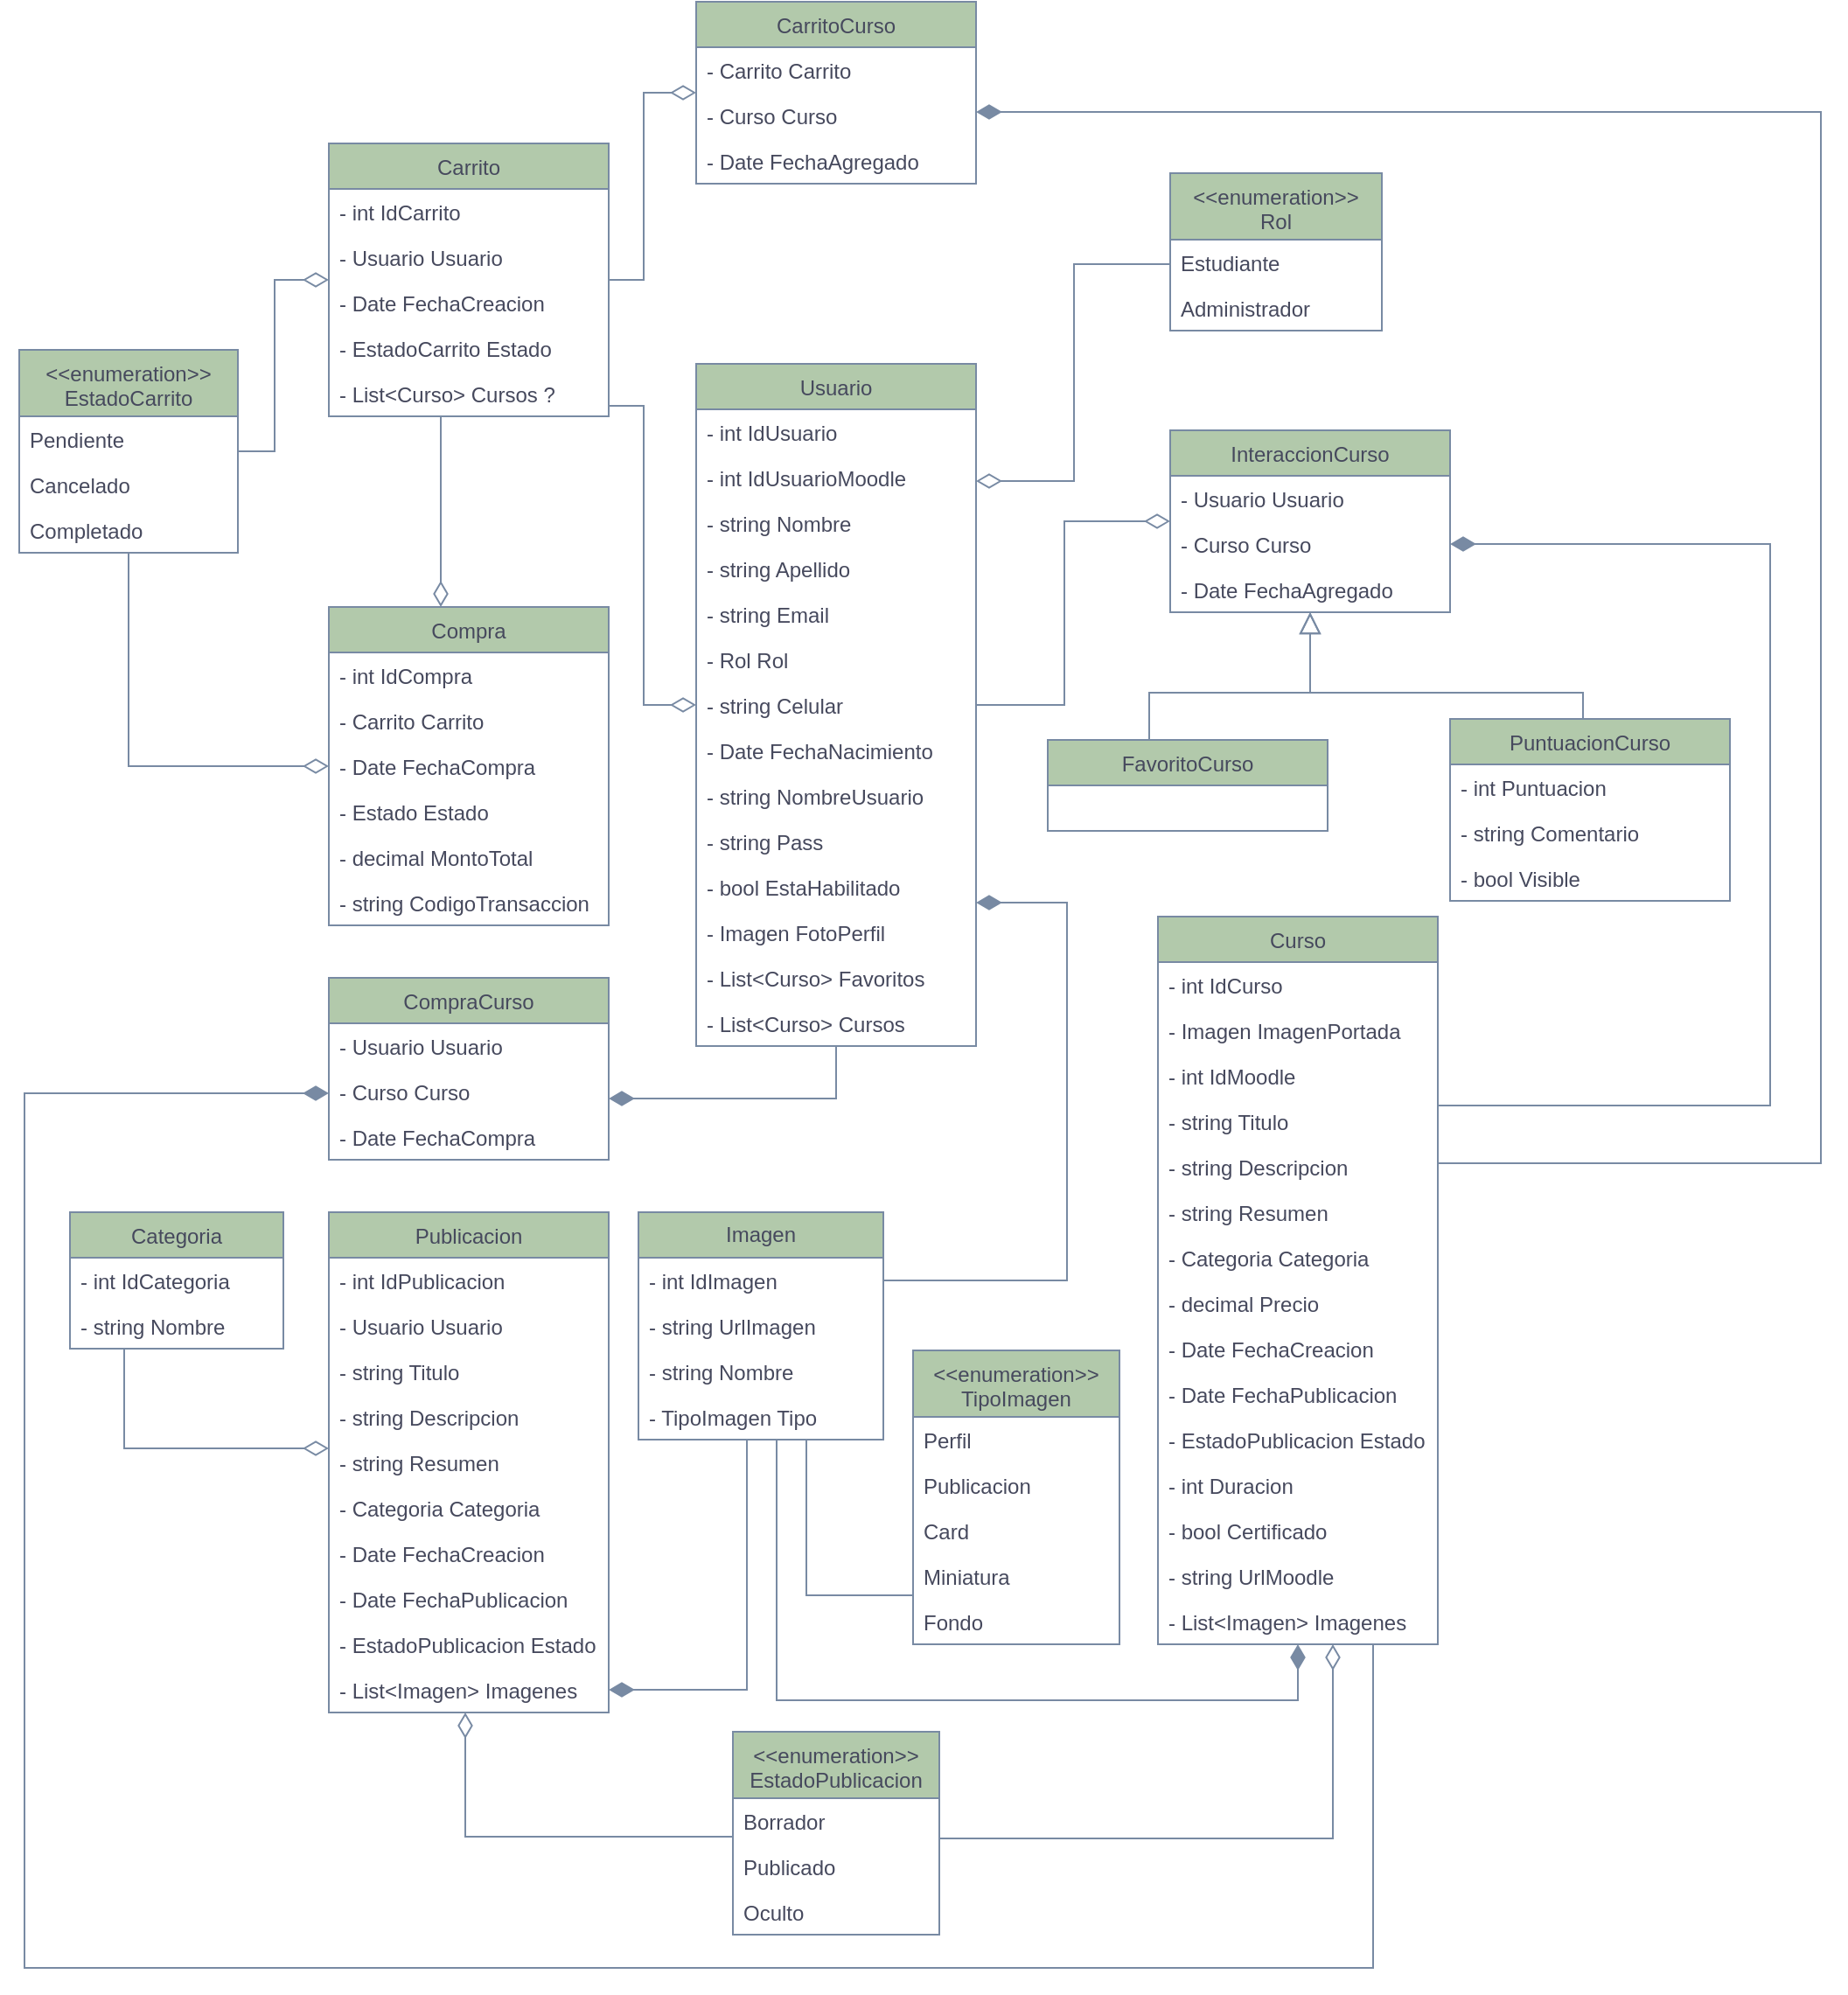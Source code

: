 <mxfile version="27.1.4">
  <diagram id="C5RBs43oDa-KdzZeNtuy" name="Page-1">
    <mxGraphModel dx="1906" dy="1431" grid="0" gridSize="10" guides="1" tooltips="1" connect="1" arrows="1" fold="1" page="0" pageScale="1" pageWidth="827" pageHeight="1169" math="0" shadow="0">
      <root>
        <mxCell id="WIyWlLk6GJQsqaUBKTNV-0" />
        <mxCell id="WIyWlLk6GJQsqaUBKTNV-1" parent="WIyWlLk6GJQsqaUBKTNV-0" />
        <mxCell id="zkfFHV4jXpPFQw0GAbJ--6" value="Usuario" style="swimlane;fontStyle=0;align=center;verticalAlign=top;childLayout=stackLayout;horizontal=1;startSize=26;horizontalStack=0;resizeParent=1;resizeLast=0;collapsible=1;marginBottom=0;rounded=0;shadow=0;strokeWidth=1;labelBackgroundColor=none;fillColor=#B2C9AB;strokeColor=#788AA3;fontColor=#46495D;" parent="WIyWlLk6GJQsqaUBKTNV-1" vertex="1">
          <mxGeometry x="-88" y="-234" width="160" height="390" as="geometry">
            <mxRectangle x="130" y="380" width="160" height="26" as="alternateBounds" />
          </mxGeometry>
        </mxCell>
        <mxCell id="zkfFHV4jXpPFQw0GAbJ--7" value="- int IdUsuario" style="text;align=left;verticalAlign=top;spacingLeft=4;spacingRight=4;overflow=hidden;rotatable=0;points=[[0,0.5],[1,0.5]];portConstraint=eastwest;labelBackgroundColor=none;fontColor=#46495D;" parent="zkfFHV4jXpPFQw0GAbJ--6" vertex="1">
          <mxGeometry y="26" width="160" height="26" as="geometry" />
        </mxCell>
        <mxCell id="paE0hozuZLWCSqtzIDK2-61" value="- int IdUsuarioMoodle" style="text;align=left;verticalAlign=top;spacingLeft=4;spacingRight=4;overflow=hidden;rotatable=0;points=[[0,0.5],[1,0.5]];portConstraint=eastwest;labelBackgroundColor=none;fontColor=#46495D;" parent="zkfFHV4jXpPFQw0GAbJ--6" vertex="1">
          <mxGeometry y="52" width="160" height="26" as="geometry" />
        </mxCell>
        <mxCell id="zkfFHV4jXpPFQw0GAbJ--8" value="- string Nombre" style="text;align=left;verticalAlign=top;spacingLeft=4;spacingRight=4;overflow=hidden;rotatable=0;points=[[0,0.5],[1,0.5]];portConstraint=eastwest;rounded=0;shadow=0;html=0;labelBackgroundColor=none;fontColor=#46495D;" parent="zkfFHV4jXpPFQw0GAbJ--6" vertex="1">
          <mxGeometry y="78" width="160" height="26" as="geometry" />
        </mxCell>
        <mxCell id="paE0hozuZLWCSqtzIDK2-4" value="- string Apellido" style="text;align=left;verticalAlign=top;spacingLeft=4;spacingRight=4;overflow=hidden;rotatable=0;points=[[0,0.5],[1,0.5]];portConstraint=eastwest;rounded=0;shadow=0;html=0;labelBackgroundColor=none;fontColor=#46495D;" parent="zkfFHV4jXpPFQw0GAbJ--6" vertex="1">
          <mxGeometry y="104" width="160" height="26" as="geometry" />
        </mxCell>
        <mxCell id="paE0hozuZLWCSqtzIDK2-3" value="- string Email" style="text;align=left;verticalAlign=top;spacingLeft=4;spacingRight=4;overflow=hidden;rotatable=0;points=[[0,0.5],[1,0.5]];portConstraint=eastwest;rounded=0;shadow=0;html=0;labelBackgroundColor=none;fontColor=#46495D;" parent="zkfFHV4jXpPFQw0GAbJ--6" vertex="1">
          <mxGeometry y="130" width="160" height="26" as="geometry" />
        </mxCell>
        <mxCell id="paE0hozuZLWCSqtzIDK2-10" value="- Rol Rol" style="text;align=left;verticalAlign=top;spacingLeft=4;spacingRight=4;overflow=hidden;rotatable=0;points=[[0,0.5],[1,0.5]];portConstraint=eastwest;rounded=0;shadow=0;html=0;labelBackgroundColor=none;fontColor=#46495D;" parent="zkfFHV4jXpPFQw0GAbJ--6" vertex="1">
          <mxGeometry y="156" width="160" height="26" as="geometry" />
        </mxCell>
        <mxCell id="paE0hozuZLWCSqtzIDK2-2" value="- string Celular" style="text;align=left;verticalAlign=top;spacingLeft=4;spacingRight=4;overflow=hidden;rotatable=0;points=[[0,0.5],[1,0.5]];portConstraint=eastwest;rounded=0;shadow=0;html=0;labelBackgroundColor=none;fontColor=#46495D;" parent="zkfFHV4jXpPFQw0GAbJ--6" vertex="1">
          <mxGeometry y="182" width="160" height="26" as="geometry" />
        </mxCell>
        <mxCell id="paE0hozuZLWCSqtzIDK2-1" value="- Date FechaNacimiento" style="text;align=left;verticalAlign=top;spacingLeft=4;spacingRight=4;overflow=hidden;rotatable=0;points=[[0,0.5],[1,0.5]];portConstraint=eastwest;rounded=0;shadow=0;html=0;labelBackgroundColor=none;fontColor=#46495D;" parent="zkfFHV4jXpPFQw0GAbJ--6" vertex="1">
          <mxGeometry y="208" width="160" height="26" as="geometry" />
        </mxCell>
        <mxCell id="paE0hozuZLWCSqtzIDK2-0" value="- string NombreUsuario" style="text;align=left;verticalAlign=top;spacingLeft=4;spacingRight=4;overflow=hidden;rotatable=0;points=[[0,0.5],[1,0.5]];portConstraint=eastwest;rounded=0;shadow=0;html=0;labelBackgroundColor=none;fontColor=#46495D;" parent="zkfFHV4jXpPFQw0GAbJ--6" vertex="1">
          <mxGeometry y="234" width="160" height="26" as="geometry" />
        </mxCell>
        <mxCell id="paE0hozuZLWCSqtzIDK2-9" value="- string Pass" style="text;align=left;verticalAlign=top;spacingLeft=4;spacingRight=4;overflow=hidden;rotatable=0;points=[[0,0.5],[1,0.5]];portConstraint=eastwest;rounded=0;shadow=0;html=0;labelBackgroundColor=none;fontColor=#46495D;" parent="zkfFHV4jXpPFQw0GAbJ--6" vertex="1">
          <mxGeometry y="260" width="160" height="26" as="geometry" />
        </mxCell>
        <mxCell id="paE0hozuZLWCSqtzIDK2-8" value="- bool EstaHabilitado" style="text;align=left;verticalAlign=top;spacingLeft=4;spacingRight=4;overflow=hidden;rotatable=0;points=[[0,0.5],[1,0.5]];portConstraint=eastwest;rounded=0;shadow=0;html=0;labelBackgroundColor=none;fontColor=#46495D;" parent="zkfFHV4jXpPFQw0GAbJ--6" vertex="1">
          <mxGeometry y="286" width="160" height="26" as="geometry" />
        </mxCell>
        <mxCell id="paE0hozuZLWCSqtzIDK2-7" value="- Imagen FotoPerfil" style="text;align=left;verticalAlign=top;spacingLeft=4;spacingRight=4;overflow=hidden;rotatable=0;points=[[0,0.5],[1,0.5]];portConstraint=eastwest;rounded=0;shadow=0;html=0;labelBackgroundColor=none;fontColor=#46495D;" parent="zkfFHV4jXpPFQw0GAbJ--6" vertex="1">
          <mxGeometry y="312" width="160" height="26" as="geometry" />
        </mxCell>
        <mxCell id="5Mc4MRMOza0lUGMRAQ-u-11" value="- List&lt;Curso&gt; Favoritos" style="text;align=left;verticalAlign=top;spacingLeft=4;spacingRight=4;overflow=hidden;rotatable=0;points=[[0,0.5],[1,0.5]];portConstraint=eastwest;rounded=0;shadow=0;html=0;labelBackgroundColor=none;fontColor=#46495D;" parent="zkfFHV4jXpPFQw0GAbJ--6" vertex="1">
          <mxGeometry y="338" width="160" height="26" as="geometry" />
        </mxCell>
        <mxCell id="5Mc4MRMOza0lUGMRAQ-u-12" value="- List&lt;Curso&gt; Cursos" style="text;align=left;verticalAlign=top;spacingLeft=4;spacingRight=4;overflow=hidden;rotatable=0;points=[[0,0.5],[1,0.5]];portConstraint=eastwest;rounded=0;shadow=0;html=0;labelBackgroundColor=none;fontColor=#46495D;" parent="zkfFHV4jXpPFQw0GAbJ--6" vertex="1">
          <mxGeometry y="364" width="160" height="26" as="geometry" />
        </mxCell>
        <mxCell id="zkfFHV4jXpPFQw0GAbJ--17" value="Curso" style="swimlane;fontStyle=0;align=center;verticalAlign=top;childLayout=stackLayout;horizontal=1;startSize=26;horizontalStack=0;resizeParent=1;resizeLast=0;collapsible=1;marginBottom=0;rounded=0;shadow=0;strokeWidth=1;labelBackgroundColor=none;fillColor=#B2C9AB;strokeColor=#788AA3;fontColor=#46495D;" parent="WIyWlLk6GJQsqaUBKTNV-1" vertex="1">
          <mxGeometry x="176" y="82" width="160" height="416" as="geometry">
            <mxRectangle x="550" y="140" width="160" height="26" as="alternateBounds" />
          </mxGeometry>
        </mxCell>
        <mxCell id="zkfFHV4jXpPFQw0GAbJ--18" value="- int IdCurso" style="text;align=left;verticalAlign=top;spacingLeft=4;spacingRight=4;overflow=hidden;rotatable=0;points=[[0,0.5],[1,0.5]];portConstraint=eastwest;labelBackgroundColor=none;fontColor=#46495D;" parent="zkfFHV4jXpPFQw0GAbJ--17" vertex="1">
          <mxGeometry y="26" width="160" height="26" as="geometry" />
        </mxCell>
        <mxCell id="paE0hozuZLWCSqtzIDK2-30" value="- Imagen ImagenPortada" style="text;align=left;verticalAlign=top;spacingLeft=4;spacingRight=4;overflow=hidden;rotatable=0;points=[[0,0.5],[1,0.5]];portConstraint=eastwest;rounded=0;shadow=0;html=0;labelBackgroundColor=none;fontColor=#46495D;" parent="zkfFHV4jXpPFQw0GAbJ--17" vertex="1">
          <mxGeometry y="52" width="160" height="26" as="geometry" />
        </mxCell>
        <mxCell id="zkfFHV4jXpPFQw0GAbJ--19" value="- int IdMoodle" style="text;align=left;verticalAlign=top;spacingLeft=4;spacingRight=4;overflow=hidden;rotatable=0;points=[[0,0.5],[1,0.5]];portConstraint=eastwest;rounded=0;shadow=0;html=0;labelBackgroundColor=none;fontColor=#46495D;" parent="zkfFHV4jXpPFQw0GAbJ--17" vertex="1">
          <mxGeometry y="78" width="160" height="26" as="geometry" />
        </mxCell>
        <mxCell id="zkfFHV4jXpPFQw0GAbJ--20" value="- string Titulo" style="text;align=left;verticalAlign=top;spacingLeft=4;spacingRight=4;overflow=hidden;rotatable=0;points=[[0,0.5],[1,0.5]];portConstraint=eastwest;rounded=0;shadow=0;html=0;labelBackgroundColor=none;fontColor=#46495D;" parent="zkfFHV4jXpPFQw0GAbJ--17" vertex="1">
          <mxGeometry y="104" width="160" height="26" as="geometry" />
        </mxCell>
        <mxCell id="zkfFHV4jXpPFQw0GAbJ--21" value="- string Descripcion" style="text;align=left;verticalAlign=top;spacingLeft=4;spacingRight=4;overflow=hidden;rotatable=0;points=[[0,0.5],[1,0.5]];portConstraint=eastwest;rounded=0;shadow=0;html=0;labelBackgroundColor=none;fontColor=#46495D;" parent="zkfFHV4jXpPFQw0GAbJ--17" vertex="1">
          <mxGeometry y="130" width="160" height="26" as="geometry" />
        </mxCell>
        <mxCell id="zkfFHV4jXpPFQw0GAbJ--22" value="- string Resumen" style="text;align=left;verticalAlign=top;spacingLeft=4;spacingRight=4;overflow=hidden;rotatable=0;points=[[0,0.5],[1,0.5]];portConstraint=eastwest;rounded=0;shadow=0;html=0;labelBackgroundColor=none;fontColor=#46495D;" parent="zkfFHV4jXpPFQw0GAbJ--17" vertex="1">
          <mxGeometry y="156" width="160" height="26" as="geometry" />
        </mxCell>
        <mxCell id="paE0hozuZLWCSqtzIDK2-37" value="- Categoria Categoria" style="text;align=left;verticalAlign=top;spacingLeft=4;spacingRight=4;overflow=hidden;rotatable=0;points=[[0,0.5],[1,0.5]];portConstraint=eastwest;rounded=0;shadow=0;html=0;labelBackgroundColor=none;fontColor=#46495D;" parent="zkfFHV4jXpPFQw0GAbJ--17" vertex="1">
          <mxGeometry y="182" width="160" height="26" as="geometry" />
        </mxCell>
        <mxCell id="paE0hozuZLWCSqtzIDK2-35" value="- decimal Precio" style="text;align=left;verticalAlign=top;spacingLeft=4;spacingRight=4;overflow=hidden;rotatable=0;points=[[0,0.5],[1,0.5]];portConstraint=eastwest;rounded=0;shadow=0;html=0;labelBackgroundColor=none;fontColor=#46495D;" parent="zkfFHV4jXpPFQw0GAbJ--17" vertex="1">
          <mxGeometry y="208" width="160" height="26" as="geometry" />
        </mxCell>
        <mxCell id="paE0hozuZLWCSqtzIDK2-33" value="- Date FechaCreacion" style="text;align=left;verticalAlign=top;spacingLeft=4;spacingRight=4;overflow=hidden;rotatable=0;points=[[0,0.5],[1,0.5]];portConstraint=eastwest;rounded=0;shadow=0;html=0;labelBackgroundColor=none;fontColor=#46495D;" parent="zkfFHV4jXpPFQw0GAbJ--17" vertex="1">
          <mxGeometry y="234" width="160" height="26" as="geometry" />
        </mxCell>
        <mxCell id="paE0hozuZLWCSqtzIDK2-32" value="- Date FechaPublicacion" style="text;align=left;verticalAlign=top;spacingLeft=4;spacingRight=4;overflow=hidden;rotatable=0;points=[[0,0.5],[1,0.5]];portConstraint=eastwest;rounded=0;shadow=0;html=0;labelBackgroundColor=none;fontColor=#46495D;" parent="zkfFHV4jXpPFQw0GAbJ--17" vertex="1">
          <mxGeometry y="260" width="160" height="26" as="geometry" />
        </mxCell>
        <mxCell id="paE0hozuZLWCSqtzIDK2-31" value="- EstadoPublicacion Estado" style="text;align=left;verticalAlign=top;spacingLeft=4;spacingRight=4;overflow=hidden;rotatable=0;points=[[0,0.5],[1,0.5]];portConstraint=eastwest;rounded=0;shadow=0;html=0;labelBackgroundColor=none;fontColor=#46495D;" parent="zkfFHV4jXpPFQw0GAbJ--17" vertex="1">
          <mxGeometry y="286" width="160" height="26" as="geometry" />
        </mxCell>
        <mxCell id="paE0hozuZLWCSqtzIDK2-39" value="- int Duracion" style="text;align=left;verticalAlign=top;spacingLeft=4;spacingRight=4;overflow=hidden;rotatable=0;points=[[0,0.5],[1,0.5]];portConstraint=eastwest;rounded=0;shadow=0;html=0;labelBackgroundColor=none;fontColor=#46495D;" parent="zkfFHV4jXpPFQw0GAbJ--17" vertex="1">
          <mxGeometry y="312" width="160" height="26" as="geometry" />
        </mxCell>
        <mxCell id="paE0hozuZLWCSqtzIDK2-38" value="- bool Certificado" style="text;align=left;verticalAlign=top;spacingLeft=4;spacingRight=4;overflow=hidden;rotatable=0;points=[[0,0.5],[1,0.5]];portConstraint=eastwest;rounded=0;shadow=0;html=0;labelBackgroundColor=none;fontColor=#46495D;" parent="zkfFHV4jXpPFQw0GAbJ--17" vertex="1">
          <mxGeometry y="338" width="160" height="26" as="geometry" />
        </mxCell>
        <mxCell id="paE0hozuZLWCSqtzIDK2-41" value="- string UrlMoodle" style="text;align=left;verticalAlign=top;spacingLeft=4;spacingRight=4;overflow=hidden;rotatable=0;points=[[0,0.5],[1,0.5]];portConstraint=eastwest;rounded=0;shadow=0;html=0;labelBackgroundColor=none;fontColor=#46495D;" parent="zkfFHV4jXpPFQw0GAbJ--17" vertex="1">
          <mxGeometry y="364" width="160" height="26" as="geometry" />
        </mxCell>
        <mxCell id="pl_T903BTM8NVtY42161-1" value="- List&lt;Imagen&gt; Imagenes" style="text;align=left;verticalAlign=top;spacingLeft=4;spacingRight=4;overflow=hidden;rotatable=0;points=[[0,0.5],[1,0.5]];portConstraint=eastwest;rounded=0;shadow=0;html=0;labelBackgroundColor=none;fontColor=#46495D;" parent="zkfFHV4jXpPFQw0GAbJ--17" vertex="1">
          <mxGeometry y="390" width="160" height="26" as="geometry" />
        </mxCell>
        <mxCell id="paE0hozuZLWCSqtzIDK2-11" value="Carrito" style="swimlane;fontStyle=0;align=center;verticalAlign=top;childLayout=stackLayout;horizontal=1;startSize=26;horizontalStack=0;resizeParent=1;resizeLast=0;collapsible=1;marginBottom=0;rounded=0;shadow=0;strokeWidth=1;labelBackgroundColor=none;fillColor=#B2C9AB;strokeColor=#788AA3;fontColor=#46495D;" parent="WIyWlLk6GJQsqaUBKTNV-1" vertex="1">
          <mxGeometry x="-298" y="-360" width="160" height="156" as="geometry">
            <mxRectangle x="130" y="380" width="160" height="26" as="alternateBounds" />
          </mxGeometry>
        </mxCell>
        <mxCell id="paE0hozuZLWCSqtzIDK2-12" value="- int IdCarrito" style="text;align=left;verticalAlign=top;spacingLeft=4;spacingRight=4;overflow=hidden;rotatable=0;points=[[0,0.5],[1,0.5]];portConstraint=eastwest;labelBackgroundColor=none;fontColor=#46495D;" parent="paE0hozuZLWCSqtzIDK2-11" vertex="1">
          <mxGeometry y="26" width="160" height="26" as="geometry" />
        </mxCell>
        <mxCell id="paE0hozuZLWCSqtzIDK2-14" value="- Usuario Usuario" style="text;align=left;verticalAlign=top;spacingLeft=4;spacingRight=4;overflow=hidden;rotatable=0;points=[[0,0.5],[1,0.5]];portConstraint=eastwest;rounded=0;shadow=0;html=0;labelBackgroundColor=none;fontColor=#46495D;" parent="paE0hozuZLWCSqtzIDK2-11" vertex="1">
          <mxGeometry y="52" width="160" height="26" as="geometry" />
        </mxCell>
        <mxCell id="paE0hozuZLWCSqtzIDK2-13" value="- Date FechaCreacion" style="text;align=left;verticalAlign=top;spacingLeft=4;spacingRight=4;overflow=hidden;rotatable=0;points=[[0,0.5],[1,0.5]];portConstraint=eastwest;rounded=0;shadow=0;html=0;labelBackgroundColor=none;fontColor=#46495D;" parent="paE0hozuZLWCSqtzIDK2-11" vertex="1">
          <mxGeometry y="78" width="160" height="26" as="geometry" />
        </mxCell>
        <mxCell id="paE0hozuZLWCSqtzIDK2-15" value="- EstadoCarrito Estado" style="text;align=left;verticalAlign=top;spacingLeft=4;spacingRight=4;overflow=hidden;rotatable=0;points=[[0,0.5],[1,0.5]];portConstraint=eastwest;rounded=0;shadow=0;html=0;labelBackgroundColor=none;fontColor=#46495D;" parent="paE0hozuZLWCSqtzIDK2-11" vertex="1">
          <mxGeometry y="104" width="160" height="26" as="geometry" />
        </mxCell>
        <mxCell id="5Mc4MRMOza0lUGMRAQ-u-10" value="- List&lt;Curso&gt; Cursos ?" style="text;align=left;verticalAlign=top;spacingLeft=4;spacingRight=4;overflow=hidden;rotatable=0;points=[[0,0.5],[1,0.5]];portConstraint=eastwest;rounded=0;shadow=0;html=0;labelBackgroundColor=none;fontColor=#46495D;" parent="paE0hozuZLWCSqtzIDK2-11" vertex="1">
          <mxGeometry y="130" width="160" height="26" as="geometry" />
        </mxCell>
        <mxCell id="paE0hozuZLWCSqtzIDK2-23" value="Compra" style="swimlane;fontStyle=0;align=center;verticalAlign=top;childLayout=stackLayout;horizontal=1;startSize=26;horizontalStack=0;resizeParent=1;resizeLast=0;collapsible=1;marginBottom=0;rounded=0;shadow=0;strokeWidth=1;labelBackgroundColor=none;fillColor=#B2C9AB;strokeColor=#788AA3;fontColor=#46495D;" parent="WIyWlLk6GJQsqaUBKTNV-1" vertex="1">
          <mxGeometry x="-298" y="-95" width="160" height="182" as="geometry">
            <mxRectangle x="130" y="380" width="160" height="26" as="alternateBounds" />
          </mxGeometry>
        </mxCell>
        <mxCell id="paE0hozuZLWCSqtzIDK2-24" value="- int IdCompra" style="text;align=left;verticalAlign=top;spacingLeft=4;spacingRight=4;overflow=hidden;rotatable=0;points=[[0,0.5],[1,0.5]];portConstraint=eastwest;labelBackgroundColor=none;fontColor=#46495D;" parent="paE0hozuZLWCSqtzIDK2-23" vertex="1">
          <mxGeometry y="26" width="160" height="26" as="geometry" />
        </mxCell>
        <mxCell id="paE0hozuZLWCSqtzIDK2-25" value="- Carrito Carrito" style="text;align=left;verticalAlign=top;spacingLeft=4;spacingRight=4;overflow=hidden;rotatable=0;points=[[0,0.5],[1,0.5]];portConstraint=eastwest;rounded=0;shadow=0;html=0;labelBackgroundColor=none;fontColor=#46495D;" parent="paE0hozuZLWCSqtzIDK2-23" vertex="1">
          <mxGeometry y="52" width="160" height="26" as="geometry" />
        </mxCell>
        <mxCell id="paE0hozuZLWCSqtzIDK2-26" value="- Date FechaCompra" style="text;align=left;verticalAlign=top;spacingLeft=4;spacingRight=4;overflow=hidden;rotatable=0;points=[[0,0.5],[1,0.5]];portConstraint=eastwest;rounded=0;shadow=0;html=0;labelBackgroundColor=none;fontColor=#46495D;" parent="paE0hozuZLWCSqtzIDK2-23" vertex="1">
          <mxGeometry y="78" width="160" height="26" as="geometry" />
        </mxCell>
        <mxCell id="paE0hozuZLWCSqtzIDK2-28" value="- Estado Estado" style="text;align=left;verticalAlign=top;spacingLeft=4;spacingRight=4;overflow=hidden;rotatable=0;points=[[0,0.5],[1,0.5]];portConstraint=eastwest;rounded=0;shadow=0;html=0;labelBackgroundColor=none;fontColor=#46495D;" parent="paE0hozuZLWCSqtzIDK2-23" vertex="1">
          <mxGeometry y="104" width="160" height="26" as="geometry" />
        </mxCell>
        <mxCell id="Nylf0imULEqLgFe6SRyL-0" value="- decimal MontoTotal" style="text;align=left;verticalAlign=top;spacingLeft=4;spacingRight=4;overflow=hidden;rotatable=0;points=[[0,0.5],[1,0.5]];portConstraint=eastwest;rounded=0;shadow=0;html=0;labelBackgroundColor=none;fontColor=#46495D;" parent="paE0hozuZLWCSqtzIDK2-23" vertex="1">
          <mxGeometry y="130" width="160" height="26" as="geometry" />
        </mxCell>
        <mxCell id="paE0hozuZLWCSqtzIDK2-29" value="- string CodigoTransaccion" style="text;align=left;verticalAlign=top;spacingLeft=4;spacingRight=4;overflow=hidden;rotatable=0;points=[[0,0.5],[1,0.5]];portConstraint=eastwest;rounded=0;shadow=0;html=0;labelBackgroundColor=none;fontColor=#46495D;" parent="paE0hozuZLWCSqtzIDK2-23" vertex="1">
          <mxGeometry y="156" width="160" height="26" as="geometry" />
        </mxCell>
        <mxCell id="paE0hozuZLWCSqtzIDK2-42" value="CarritoCurso" style="swimlane;fontStyle=0;align=center;verticalAlign=top;childLayout=stackLayout;horizontal=1;startSize=26;horizontalStack=0;resizeParent=1;resizeLast=0;collapsible=1;marginBottom=0;rounded=0;shadow=0;strokeWidth=1;labelBackgroundColor=none;fillColor=#B2C9AB;strokeColor=#788AA3;fontColor=#46495D;" parent="WIyWlLk6GJQsqaUBKTNV-1" vertex="1">
          <mxGeometry x="-88" y="-441" width="160" height="104" as="geometry">
            <mxRectangle x="130" y="380" width="160" height="26" as="alternateBounds" />
          </mxGeometry>
        </mxCell>
        <mxCell id="paE0hozuZLWCSqtzIDK2-43" value="- Carrito Carrito" style="text;align=left;verticalAlign=top;spacingLeft=4;spacingRight=4;overflow=hidden;rotatable=0;points=[[0,0.5],[1,0.5]];portConstraint=eastwest;labelBackgroundColor=none;fontColor=#46495D;" parent="paE0hozuZLWCSqtzIDK2-42" vertex="1">
          <mxGeometry y="26" width="160" height="26" as="geometry" />
        </mxCell>
        <mxCell id="paE0hozuZLWCSqtzIDK2-44" value="- Curso Curso" style="text;align=left;verticalAlign=top;spacingLeft=4;spacingRight=4;overflow=hidden;rotatable=0;points=[[0,0.5],[1,0.5]];portConstraint=eastwest;rounded=0;shadow=0;html=0;labelBackgroundColor=none;fontColor=#46495D;" parent="paE0hozuZLWCSqtzIDK2-42" vertex="1">
          <mxGeometry y="52" width="160" height="26" as="geometry" />
        </mxCell>
        <mxCell id="paE0hozuZLWCSqtzIDK2-45" value="- Date FechaAgregado" style="text;align=left;verticalAlign=top;spacingLeft=4;spacingRight=4;overflow=hidden;rotatable=0;points=[[0,0.5],[1,0.5]];portConstraint=eastwest;rounded=0;shadow=0;html=0;labelBackgroundColor=none;fontColor=#46495D;" parent="paE0hozuZLWCSqtzIDK2-42" vertex="1">
          <mxGeometry y="78" width="160" height="26" as="geometry" />
        </mxCell>
        <mxCell id="5Mc4MRMOza0lUGMRAQ-u-5" style="edgeStyle=orthogonalEdgeStyle;rounded=0;orthogonalLoop=1;jettySize=auto;html=1;endSize=10;endArrow=block;endFill=0;labelBackgroundColor=none;strokeColor=#788AA3;fontColor=default;" parent="WIyWlLk6GJQsqaUBKTNV-1" source="paE0hozuZLWCSqtzIDK2-49" target="5Mc4MRMOza0lUGMRAQ-u-0" edge="1">
          <mxGeometry relative="1" as="geometry">
            <Array as="points">
              <mxPoint x="171" y="-46" />
              <mxPoint x="263" y="-46" />
            </Array>
          </mxGeometry>
        </mxCell>
        <mxCell id="paE0hozuZLWCSqtzIDK2-49" value="FavoritoCurso" style="swimlane;fontStyle=0;align=center;verticalAlign=top;childLayout=stackLayout;horizontal=1;startSize=26;horizontalStack=0;resizeParent=1;resizeLast=0;collapsible=1;marginBottom=0;rounded=0;shadow=0;strokeWidth=1;labelBackgroundColor=none;fillColor=#B2C9AB;strokeColor=#788AA3;fontColor=#46495D;" parent="WIyWlLk6GJQsqaUBKTNV-1" vertex="1">
          <mxGeometry x="113" y="-19" width="160" height="52" as="geometry">
            <mxRectangle x="130" y="380" width="160" height="26" as="alternateBounds" />
          </mxGeometry>
        </mxCell>
        <mxCell id="5Mc4MRMOza0lUGMRAQ-u-7" style="edgeStyle=orthogonalEdgeStyle;rounded=0;orthogonalLoop=1;jettySize=auto;html=1;endArrow=block;endFill=0;endSize=10;labelBackgroundColor=none;strokeColor=#788AA3;fontColor=default;exitX=0.5;exitY=0;exitDx=0;exitDy=0;" parent="WIyWlLk6GJQsqaUBKTNV-1" source="paE0hozuZLWCSqtzIDK2-53" target="5Mc4MRMOza0lUGMRAQ-u-0" edge="1">
          <mxGeometry relative="1" as="geometry">
            <Array as="points">
              <mxPoint x="419" y="-31" />
              <mxPoint x="419" y="-46" />
              <mxPoint x="263" y="-46" />
            </Array>
          </mxGeometry>
        </mxCell>
        <mxCell id="paE0hozuZLWCSqtzIDK2-53" value="PuntuacionCurso" style="swimlane;fontStyle=0;align=center;verticalAlign=top;childLayout=stackLayout;horizontal=1;startSize=26;horizontalStack=0;resizeParent=1;resizeLast=0;collapsible=1;marginBottom=0;rounded=0;shadow=0;strokeWidth=1;labelBackgroundColor=none;fillColor=#B2C9AB;strokeColor=#788AA3;fontColor=#46495D;" parent="WIyWlLk6GJQsqaUBKTNV-1" vertex="1">
          <mxGeometry x="343" y="-31" width="160" height="104" as="geometry">
            <mxRectangle x="130" y="380" width="160" height="26" as="alternateBounds" />
          </mxGeometry>
        </mxCell>
        <mxCell id="paE0hozuZLWCSqtzIDK2-58" value="- int Puntuacion" style="text;align=left;verticalAlign=top;spacingLeft=4;spacingRight=4;overflow=hidden;rotatable=0;points=[[0,0.5],[1,0.5]];portConstraint=eastwest;rounded=0;shadow=0;html=0;labelBackgroundColor=none;fontColor=#46495D;" parent="paE0hozuZLWCSqtzIDK2-53" vertex="1">
          <mxGeometry y="26" width="160" height="26" as="geometry" />
        </mxCell>
        <mxCell id="paE0hozuZLWCSqtzIDK2-57" value="- string Comentario" style="text;align=left;verticalAlign=top;spacingLeft=4;spacingRight=4;overflow=hidden;rotatable=0;points=[[0,0.5],[1,0.5]];portConstraint=eastwest;rounded=0;shadow=0;html=0;labelBackgroundColor=none;fontColor=#46495D;" parent="paE0hozuZLWCSqtzIDK2-53" vertex="1">
          <mxGeometry y="52" width="160" height="26" as="geometry" />
        </mxCell>
        <mxCell id="paE0hozuZLWCSqtzIDK2-59" value="- bool Visible" style="text;align=left;verticalAlign=top;spacingLeft=4;spacingRight=4;overflow=hidden;rotatable=0;points=[[0,0.5],[1,0.5]];portConstraint=eastwest;rounded=0;shadow=0;html=0;labelBackgroundColor=none;fontColor=#46495D;" parent="paE0hozuZLWCSqtzIDK2-53" vertex="1">
          <mxGeometry y="78" width="160" height="26" as="geometry" />
        </mxCell>
        <mxCell id="KhBismsx9QDA-SX-2VET-0" value="Imagen" style="swimlane;fontStyle=0;childLayout=stackLayout;horizontal=1;startSize=26;fillColor=#B2C9AB;horizontalStack=0;resizeParent=1;resizeParentMax=0;resizeLast=0;collapsible=1;marginBottom=0;whiteSpace=wrap;html=1;labelBackgroundColor=none;strokeColor=#788AA3;fontColor=#46495D;" parent="WIyWlLk6GJQsqaUBKTNV-1" vertex="1">
          <mxGeometry x="-121" y="251" width="140" height="130" as="geometry" />
        </mxCell>
        <mxCell id="KhBismsx9QDA-SX-2VET-1" value="- int IdImagen" style="text;strokeColor=none;fillColor=none;align=left;verticalAlign=top;spacingLeft=4;spacingRight=4;overflow=hidden;rotatable=0;points=[[0,0.5],[1,0.5]];portConstraint=eastwest;whiteSpace=wrap;html=1;labelBackgroundColor=none;fontColor=#46495D;" parent="KhBismsx9QDA-SX-2VET-0" vertex="1">
          <mxGeometry y="26" width="140" height="26" as="geometry" />
        </mxCell>
        <mxCell id="KhBismsx9QDA-SX-2VET-2" value="- string UrlImagen" style="text;strokeColor=none;fillColor=none;align=left;verticalAlign=top;spacingLeft=4;spacingRight=4;overflow=hidden;rotatable=0;points=[[0,0.5],[1,0.5]];portConstraint=eastwest;whiteSpace=wrap;html=1;labelBackgroundColor=none;fontColor=#46495D;" parent="KhBismsx9QDA-SX-2VET-0" vertex="1">
          <mxGeometry y="52" width="140" height="26" as="geometry" />
        </mxCell>
        <mxCell id="tepEuD6nsVUrXaiODW54-3" value="- string Nombre" style="text;strokeColor=none;fillColor=none;align=left;verticalAlign=top;spacingLeft=4;spacingRight=4;overflow=hidden;rotatable=0;points=[[0,0.5],[1,0.5]];portConstraint=eastwest;whiteSpace=wrap;html=1;labelBackgroundColor=none;fontColor=#46495D;" parent="KhBismsx9QDA-SX-2VET-0" vertex="1">
          <mxGeometry y="78" width="140" height="26" as="geometry" />
        </mxCell>
        <mxCell id="KhBismsx9QDA-SX-2VET-3" value="- TipoImagen Tipo" style="text;strokeColor=none;fillColor=none;align=left;verticalAlign=top;spacingLeft=4;spacingRight=4;overflow=hidden;rotatable=0;points=[[0,0.5],[1,0.5]];portConstraint=eastwest;whiteSpace=wrap;html=1;labelBackgroundColor=none;fontColor=#46495D;" parent="KhBismsx9QDA-SX-2VET-0" vertex="1">
          <mxGeometry y="104" width="140" height="26" as="geometry" />
        </mxCell>
        <mxCell id="KhBismsx9QDA-SX-2VET-8" value="Publicacion" style="swimlane;fontStyle=0;align=center;verticalAlign=top;childLayout=stackLayout;horizontal=1;startSize=26;horizontalStack=0;resizeParent=1;resizeLast=0;collapsible=1;marginBottom=0;rounded=0;shadow=0;strokeWidth=1;labelBackgroundColor=none;fillColor=#B2C9AB;strokeColor=#788AA3;fontColor=#46495D;" parent="WIyWlLk6GJQsqaUBKTNV-1" vertex="1">
          <mxGeometry x="-298" y="251" width="160" height="286" as="geometry">
            <mxRectangle x="550" y="140" width="160" height="26" as="alternateBounds" />
          </mxGeometry>
        </mxCell>
        <mxCell id="KhBismsx9QDA-SX-2VET-9" value="- int IdPublicacion" style="text;align=left;verticalAlign=top;spacingLeft=4;spacingRight=4;overflow=hidden;rotatable=0;points=[[0,0.5],[1,0.5]];portConstraint=eastwest;labelBackgroundColor=none;fontColor=#46495D;" parent="KhBismsx9QDA-SX-2VET-8" vertex="1">
          <mxGeometry y="26" width="160" height="26" as="geometry" />
        </mxCell>
        <mxCell id="pl_T903BTM8NVtY42161-0" value="- Usuario Usuario" style="text;align=left;verticalAlign=top;spacingLeft=4;spacingRight=4;overflow=hidden;rotatable=0;points=[[0,0.5],[1,0.5]];portConstraint=eastwest;labelBackgroundColor=none;fontColor=#46495D;" parent="KhBismsx9QDA-SX-2VET-8" vertex="1">
          <mxGeometry y="52" width="160" height="26" as="geometry" />
        </mxCell>
        <mxCell id="KhBismsx9QDA-SX-2VET-11" value="- string Titulo" style="text;align=left;verticalAlign=top;spacingLeft=4;spacingRight=4;overflow=hidden;rotatable=0;points=[[0,0.5],[1,0.5]];portConstraint=eastwest;rounded=0;shadow=0;html=0;labelBackgroundColor=none;fontColor=#46495D;" parent="KhBismsx9QDA-SX-2VET-8" vertex="1">
          <mxGeometry y="78" width="160" height="26" as="geometry" />
        </mxCell>
        <mxCell id="KhBismsx9QDA-SX-2VET-12" value="- string Descripcion" style="text;align=left;verticalAlign=top;spacingLeft=4;spacingRight=4;overflow=hidden;rotatable=0;points=[[0,0.5],[1,0.5]];portConstraint=eastwest;rounded=0;shadow=0;html=0;labelBackgroundColor=none;fontColor=#46495D;" parent="KhBismsx9QDA-SX-2VET-8" vertex="1">
          <mxGeometry y="104" width="160" height="26" as="geometry" />
        </mxCell>
        <mxCell id="KhBismsx9QDA-SX-2VET-13" value="- string Resumen" style="text;align=left;verticalAlign=top;spacingLeft=4;spacingRight=4;overflow=hidden;rotatable=0;points=[[0,0.5],[1,0.5]];portConstraint=eastwest;rounded=0;shadow=0;html=0;labelBackgroundColor=none;fontColor=#46495D;" parent="KhBismsx9QDA-SX-2VET-8" vertex="1">
          <mxGeometry y="130" width="160" height="26" as="geometry" />
        </mxCell>
        <mxCell id="KhBismsx9QDA-SX-2VET-14" value="- Categoria Categoria" style="text;align=left;verticalAlign=top;spacingLeft=4;spacingRight=4;overflow=hidden;rotatable=0;points=[[0,0.5],[1,0.5]];portConstraint=eastwest;rounded=0;shadow=0;html=0;labelBackgroundColor=none;fontColor=#46495D;" parent="KhBismsx9QDA-SX-2VET-8" vertex="1">
          <mxGeometry y="156" width="160" height="26" as="geometry" />
        </mxCell>
        <mxCell id="KhBismsx9QDA-SX-2VET-18" value="- Date FechaCreacion" style="text;align=left;verticalAlign=top;spacingLeft=4;spacingRight=4;overflow=hidden;rotatable=0;points=[[0,0.5],[1,0.5]];portConstraint=eastwest;rounded=0;shadow=0;html=0;labelBackgroundColor=none;fontColor=#46495D;" parent="KhBismsx9QDA-SX-2VET-8" vertex="1">
          <mxGeometry y="182" width="160" height="26" as="geometry" />
        </mxCell>
        <mxCell id="KhBismsx9QDA-SX-2VET-19" value="- Date FechaPublicacion" style="text;align=left;verticalAlign=top;spacingLeft=4;spacingRight=4;overflow=hidden;rotatable=0;points=[[0,0.5],[1,0.5]];portConstraint=eastwest;rounded=0;shadow=0;html=0;labelBackgroundColor=none;fontColor=#46495D;" parent="KhBismsx9QDA-SX-2VET-8" vertex="1">
          <mxGeometry y="208" width="160" height="26" as="geometry" />
        </mxCell>
        <mxCell id="KhBismsx9QDA-SX-2VET-20" value="- EstadoPublicacion Estado" style="text;align=left;verticalAlign=top;spacingLeft=4;spacingRight=4;overflow=hidden;rotatable=0;points=[[0,0.5],[1,0.5]];portConstraint=eastwest;rounded=0;shadow=0;html=0;labelBackgroundColor=none;fontColor=#46495D;" parent="KhBismsx9QDA-SX-2VET-8" vertex="1">
          <mxGeometry y="234" width="160" height="26" as="geometry" />
        </mxCell>
        <mxCell id="KhBismsx9QDA-SX-2VET-21" value="- List&lt;Imagen&gt; Imagenes" style="text;align=left;verticalAlign=top;spacingLeft=4;spacingRight=4;overflow=hidden;rotatable=0;points=[[0,0.5],[1,0.5]];portConstraint=eastwest;rounded=0;shadow=0;html=0;labelBackgroundColor=none;fontColor=#46495D;" parent="KhBismsx9QDA-SX-2VET-8" vertex="1">
          <mxGeometry y="260" width="160" height="26" as="geometry" />
        </mxCell>
        <mxCell id="KhBismsx9QDA-SX-2VET-7" style="edgeStyle=orthogonalEdgeStyle;rounded=0;orthogonalLoop=1;jettySize=auto;html=1;strokeColor=#788AA3;fontSize=12;fontColor=default;startSize=8;endSize=12;labelBackgroundColor=none;endArrow=diamondThin;endFill=1;" parent="WIyWlLk6GJQsqaUBKTNV-1" source="KhBismsx9QDA-SX-2VET-0" target="zkfFHV4jXpPFQw0GAbJ--17" edge="1">
          <mxGeometry relative="1" as="geometry">
            <Array as="points">
              <mxPoint x="-42" y="530" />
              <mxPoint x="256" y="530" />
            </Array>
          </mxGeometry>
        </mxCell>
        <mxCell id="zoIYwDQ7R9HkLmQT4uuE-1" style="edgeStyle=orthogonalEdgeStyle;rounded=0;orthogonalLoop=1;jettySize=auto;html=1;labelBackgroundColor=none;strokeColor=#788AA3;fontColor=default;endArrow=diamondThin;endFill=0;endSize=12;" parent="WIyWlLk6GJQsqaUBKTNV-1" source="paE0hozuZLWCSqtzIDK2-11" target="paE0hozuZLWCSqtzIDK2-23" edge="1">
          <mxGeometry relative="1" as="geometry">
            <Array as="points">
              <mxPoint x="-234" y="-171" />
              <mxPoint x="-234" y="-171" />
            </Array>
            <mxPoint x="-396" y="7" as="targetPoint" />
          </mxGeometry>
        </mxCell>
        <mxCell id="zoIYwDQ7R9HkLmQT4uuE-2" style="edgeStyle=orthogonalEdgeStyle;rounded=0;orthogonalLoop=1;jettySize=auto;html=1;labelBackgroundColor=none;strokeColor=#788AA3;fontColor=default;endArrow=diamondThin;endFill=0;endSize=12;" parent="WIyWlLk6GJQsqaUBKTNV-1" source="paE0hozuZLWCSqtzIDK2-11" target="paE0hozuZLWCSqtzIDK2-42" edge="1">
          <mxGeometry relative="1" as="geometry" />
        </mxCell>
        <mxCell id="zoIYwDQ7R9HkLmQT4uuE-13" style="edgeStyle=orthogonalEdgeStyle;rounded=0;orthogonalLoop=1;jettySize=auto;html=1;labelBackgroundColor=none;strokeColor=#788AA3;fontColor=default;endArrow=diamondThin;endFill=0;endSize=12;" parent="WIyWlLk6GJQsqaUBKTNV-1" source="paE0hozuZLWCSqtzIDK2-11" target="zkfFHV4jXpPFQw0GAbJ--6" edge="1">
          <mxGeometry relative="1" as="geometry">
            <Array as="points">
              <mxPoint x="-118" y="-210" />
              <mxPoint x="-118" y="-39" />
            </Array>
          </mxGeometry>
        </mxCell>
        <mxCell id="zoIYwDQ7R9HkLmQT4uuE-15" style="edgeStyle=orthogonalEdgeStyle;rounded=0;orthogonalLoop=1;jettySize=auto;html=1;labelBackgroundColor=none;strokeColor=#788AA3;fontColor=default;endArrow=diamondThin;endFill=1;endSize=12;" parent="WIyWlLk6GJQsqaUBKTNV-1" source="zkfFHV4jXpPFQw0GAbJ--17" target="paE0hozuZLWCSqtzIDK2-42" edge="1">
          <mxGeometry relative="1" as="geometry">
            <Array as="points">
              <mxPoint x="555" y="223" />
              <mxPoint x="555" y="-378" />
            </Array>
          </mxGeometry>
        </mxCell>
        <mxCell id="5Mc4MRMOza0lUGMRAQ-u-0" value="InteraccionCurso" style="swimlane;fontStyle=0;align=center;verticalAlign=top;childLayout=stackLayout;horizontal=1;startSize=26;horizontalStack=0;resizeParent=1;resizeLast=0;collapsible=1;marginBottom=0;rounded=0;shadow=0;strokeWidth=1;labelBackgroundColor=none;fillColor=#B2C9AB;strokeColor=#788AA3;fontColor=#46495D;" parent="WIyWlLk6GJQsqaUBKTNV-1" vertex="1">
          <mxGeometry x="183" y="-196" width="160" height="104" as="geometry">
            <mxRectangle x="130" y="380" width="160" height="26" as="alternateBounds" />
          </mxGeometry>
        </mxCell>
        <mxCell id="5Mc4MRMOza0lUGMRAQ-u-1" value="- Usuario Usuario" style="text;align=left;verticalAlign=top;spacingLeft=4;spacingRight=4;overflow=hidden;rotatable=0;points=[[0,0.5],[1,0.5]];portConstraint=eastwest;labelBackgroundColor=none;fontColor=#46495D;" parent="5Mc4MRMOza0lUGMRAQ-u-0" vertex="1">
          <mxGeometry y="26" width="160" height="26" as="geometry" />
        </mxCell>
        <mxCell id="5Mc4MRMOza0lUGMRAQ-u-2" value="- Curso Curso" style="text;align=left;verticalAlign=top;spacingLeft=4;spacingRight=4;overflow=hidden;rotatable=0;points=[[0,0.5],[1,0.5]];portConstraint=eastwest;rounded=0;shadow=0;html=0;labelBackgroundColor=none;fontColor=#46495D;" parent="5Mc4MRMOza0lUGMRAQ-u-0" vertex="1">
          <mxGeometry y="52" width="160" height="26" as="geometry" />
        </mxCell>
        <mxCell id="5Mc4MRMOza0lUGMRAQ-u-4" value="- Date FechaAgregado" style="text;align=left;verticalAlign=top;spacingLeft=4;spacingRight=4;overflow=hidden;rotatable=0;points=[[0,0.5],[1,0.5]];portConstraint=eastwest;rounded=0;shadow=0;html=0;labelBackgroundColor=none;fontColor=#46495D;" parent="5Mc4MRMOza0lUGMRAQ-u-0" vertex="1">
          <mxGeometry y="78" width="160" height="26" as="geometry" />
        </mxCell>
        <mxCell id="5Mc4MRMOza0lUGMRAQ-u-8" style="edgeStyle=orthogonalEdgeStyle;rounded=0;orthogonalLoop=1;jettySize=auto;html=1;labelBackgroundColor=none;strokeColor=#788AA3;fontColor=default;endArrow=diamondThin;endFill=1;strokeWidth=1;endSize=12;" parent="WIyWlLk6GJQsqaUBKTNV-1" source="zkfFHV4jXpPFQw0GAbJ--17" target="5Mc4MRMOza0lUGMRAQ-u-0" edge="1">
          <mxGeometry relative="1" as="geometry">
            <Array as="points">
              <mxPoint x="526" y="190" />
              <mxPoint x="526" y="-131" />
            </Array>
          </mxGeometry>
        </mxCell>
        <mxCell id="5Mc4MRMOza0lUGMRAQ-u-9" style="edgeStyle=orthogonalEdgeStyle;rounded=0;orthogonalLoop=1;jettySize=auto;html=1;labelBackgroundColor=none;strokeColor=#788AA3;fontColor=default;endArrow=diamondThin;endFill=0;endSize=12;" parent="WIyWlLk6GJQsqaUBKTNV-1" source="zkfFHV4jXpPFQw0GAbJ--6" target="5Mc4MRMOza0lUGMRAQ-u-0" edge="1">
          <mxGeometry relative="1" as="geometry" />
        </mxCell>
        <mxCell id="5Mc4MRMOza0lUGMRAQ-u-13" value="CompraCurso" style="swimlane;fontStyle=0;align=center;verticalAlign=top;childLayout=stackLayout;horizontal=1;startSize=26;horizontalStack=0;resizeParent=1;resizeLast=0;collapsible=1;marginBottom=0;rounded=0;shadow=0;strokeWidth=1;labelBackgroundColor=none;fillColor=#B2C9AB;strokeColor=#788AA3;fontColor=#46495D;" parent="WIyWlLk6GJQsqaUBKTNV-1" vertex="1">
          <mxGeometry x="-298" y="117" width="160" height="104" as="geometry">
            <mxRectangle x="130" y="380" width="160" height="26" as="alternateBounds" />
          </mxGeometry>
        </mxCell>
        <mxCell id="5Mc4MRMOza0lUGMRAQ-u-14" value="- Usuario Usuario" style="text;align=left;verticalAlign=top;spacingLeft=4;spacingRight=4;overflow=hidden;rotatable=0;points=[[0,0.5],[1,0.5]];portConstraint=eastwest;labelBackgroundColor=none;fontColor=#46495D;" parent="5Mc4MRMOza0lUGMRAQ-u-13" vertex="1">
          <mxGeometry y="26" width="160" height="26" as="geometry" />
        </mxCell>
        <mxCell id="5Mc4MRMOza0lUGMRAQ-u-15" value="- Curso Curso" style="text;align=left;verticalAlign=top;spacingLeft=4;spacingRight=4;overflow=hidden;rotatable=0;points=[[0,0.5],[1,0.5]];portConstraint=eastwest;rounded=0;shadow=0;html=0;labelBackgroundColor=none;fontColor=#46495D;" parent="5Mc4MRMOza0lUGMRAQ-u-13" vertex="1">
          <mxGeometry y="52" width="160" height="26" as="geometry" />
        </mxCell>
        <mxCell id="5Mc4MRMOza0lUGMRAQ-u-16" value="- Date FechaCompra" style="text;align=left;verticalAlign=top;spacingLeft=4;spacingRight=4;overflow=hidden;rotatable=0;points=[[0,0.5],[1,0.5]];portConstraint=eastwest;rounded=0;shadow=0;html=0;labelBackgroundColor=none;fontColor=#46495D;" parent="5Mc4MRMOza0lUGMRAQ-u-13" vertex="1">
          <mxGeometry y="78" width="160" height="26" as="geometry" />
        </mxCell>
        <mxCell id="5Mc4MRMOza0lUGMRAQ-u-21" style="edgeStyle=orthogonalEdgeStyle;rounded=0;orthogonalLoop=1;jettySize=auto;html=1;strokeColor=#788AA3;fontColor=default;fillColor=#B2C9AB;endArrow=diamondThin;endFill=1;endSize=12;labelBackgroundColor=none;" parent="WIyWlLk6GJQsqaUBKTNV-1" source="zkfFHV4jXpPFQw0GAbJ--6" target="5Mc4MRMOza0lUGMRAQ-u-13" edge="1">
          <mxGeometry relative="1" as="geometry">
            <Array as="points">
              <mxPoint x="-8" y="186" />
            </Array>
          </mxGeometry>
        </mxCell>
        <mxCell id="5Mc4MRMOza0lUGMRAQ-u-22" style="edgeStyle=orthogonalEdgeStyle;rounded=0;orthogonalLoop=1;jettySize=auto;html=1;strokeColor=#788AA3;fontColor=default;fillColor=#B2C9AB;endArrow=diamondThin;endFill=1;endSize=12;labelBackgroundColor=none;" parent="WIyWlLk6GJQsqaUBKTNV-1" source="zkfFHV4jXpPFQw0GAbJ--17" target="5Mc4MRMOza0lUGMRAQ-u-13" edge="1">
          <mxGeometry relative="1" as="geometry">
            <Array as="points">
              <mxPoint x="299" y="683" />
              <mxPoint x="-472" y="683" />
              <mxPoint x="-472" y="183" />
            </Array>
          </mxGeometry>
        </mxCell>
        <mxCell id="5Mc4MRMOza0lUGMRAQ-u-23" style="edgeStyle=orthogonalEdgeStyle;rounded=0;orthogonalLoop=1;jettySize=auto;html=1;strokeColor=#788AA3;fontColor=default;fillColor=#B2C9AB;endArrow=diamondThin;endFill=1;endSize=12;labelBackgroundColor=none;" parent="WIyWlLk6GJQsqaUBKTNV-1" source="KhBismsx9QDA-SX-2VET-0" target="zkfFHV4jXpPFQw0GAbJ--6" edge="1">
          <mxGeometry relative="1" as="geometry">
            <Array as="points">
              <mxPoint x="124" y="290" />
              <mxPoint x="124" y="74" />
            </Array>
          </mxGeometry>
        </mxCell>
        <mxCell id="oQ3Z3s2oBzcUUv-rqmKe-14" style="edgeStyle=orthogonalEdgeStyle;rounded=0;orthogonalLoop=1;jettySize=auto;html=1;endSize=12;endArrow=diamondThin;endFill=0;labelBackgroundColor=none;strokeColor=#788AA3;fontColor=default;" parent="WIyWlLk6GJQsqaUBKTNV-1" source="oQ3Z3s2oBzcUUv-rqmKe-9" target="zkfFHV4jXpPFQw0GAbJ--6" edge="1">
          <mxGeometry relative="1" as="geometry">
            <Array as="points">
              <mxPoint x="128" y="-291" />
              <mxPoint x="128" y="-167" />
            </Array>
          </mxGeometry>
        </mxCell>
        <mxCell id="oQ3Z3s2oBzcUUv-rqmKe-9" value="&lt;&lt;enumeration&gt;&gt;&#xa;Rol" style="swimlane;fontStyle=0;align=center;verticalAlign=top;childLayout=stackLayout;horizontal=1;startSize=38;horizontalStack=0;resizeParent=1;resizeLast=0;collapsible=1;marginBottom=0;rounded=0;shadow=0;strokeWidth=1;labelBackgroundColor=none;fillColor=#B2C9AB;strokeColor=#788AA3;fontColor=#46495D;" parent="WIyWlLk6GJQsqaUBKTNV-1" vertex="1">
          <mxGeometry x="183" y="-343" width="121" height="90" as="geometry">
            <mxRectangle x="130" y="380" width="160" height="26" as="alternateBounds" />
          </mxGeometry>
        </mxCell>
        <mxCell id="oQ3Z3s2oBzcUUv-rqmKe-12" value="Estudiante" style="text;align=left;verticalAlign=top;spacingLeft=4;spacingRight=4;overflow=hidden;rotatable=0;points=[[0,0.5],[1,0.5]];portConstraint=eastwest;rounded=0;shadow=0;html=0;labelBackgroundColor=none;fontColor=#46495D;" parent="oQ3Z3s2oBzcUUv-rqmKe-9" vertex="1">
          <mxGeometry y="38" width="121" height="26" as="geometry" />
        </mxCell>
        <mxCell id="oQ3Z3s2oBzcUUv-rqmKe-13" value="Administrador" style="text;align=left;verticalAlign=top;spacingLeft=4;spacingRight=4;overflow=hidden;rotatable=0;points=[[0,0.5],[1,0.5]];portConstraint=eastwest;rounded=0;shadow=0;html=0;labelBackgroundColor=none;fontColor=#46495D;" parent="oQ3Z3s2oBzcUUv-rqmKe-9" vertex="1">
          <mxGeometry y="64" width="121" height="26" as="geometry" />
        </mxCell>
        <mxCell id="zoIYwDQ7R9HkLmQT4uuE-11" style="edgeStyle=orthogonalEdgeStyle;rounded=0;orthogonalLoop=1;jettySize=auto;html=1;labelBackgroundColor=none;strokeColor=#788AA3;fontColor=default;endSize=12;endArrow=diamondThin;endFill=1;" parent="WIyWlLk6GJQsqaUBKTNV-1" source="KhBismsx9QDA-SX-2VET-0" target="KhBismsx9QDA-SX-2VET-21" edge="1">
          <mxGeometry relative="1" as="geometry">
            <Array as="points">
              <mxPoint x="-59" y="524" />
            </Array>
          </mxGeometry>
        </mxCell>
        <mxCell id="oQ3Z3s2oBzcUUv-rqmKe-31" style="edgeStyle=orthogonalEdgeStyle;rounded=0;orthogonalLoop=1;jettySize=auto;html=1;strokeColor=#788AA3;fontColor=default;fillColor=#B2C9AB;endArrow=diamondThin;endFill=0;endSize=12;labelBackgroundColor=none;" parent="WIyWlLk6GJQsqaUBKTNV-1" source="oQ3Z3s2oBzcUUv-rqmKe-21" target="KhBismsx9QDA-SX-2VET-8" edge="1">
          <mxGeometry relative="1" as="geometry">
            <Array as="points">
              <mxPoint x="-415" y="386" />
            </Array>
          </mxGeometry>
        </mxCell>
        <mxCell id="oQ3Z3s2oBzcUUv-rqmKe-21" value="Categoria" style="swimlane;fontStyle=0;align=center;verticalAlign=top;childLayout=stackLayout;horizontal=1;startSize=26;horizontalStack=0;resizeParent=1;resizeLast=0;collapsible=1;marginBottom=0;rounded=0;shadow=0;strokeWidth=1;labelBackgroundColor=none;fillColor=#B2C9AB;strokeColor=#788AA3;fontColor=#46495D;" parent="WIyWlLk6GJQsqaUBKTNV-1" vertex="1">
          <mxGeometry x="-446" y="251" width="122" height="78" as="geometry">
            <mxRectangle x="550" y="140" width="160" height="26" as="alternateBounds" />
          </mxGeometry>
        </mxCell>
        <mxCell id="oQ3Z3s2oBzcUUv-rqmKe-22" value="- int IdCategoria" style="text;align=left;verticalAlign=top;spacingLeft=4;spacingRight=4;overflow=hidden;rotatable=0;points=[[0,0.5],[1,0.5]];portConstraint=eastwest;labelBackgroundColor=none;fontColor=#46495D;" parent="oQ3Z3s2oBzcUUv-rqmKe-21" vertex="1">
          <mxGeometry y="26" width="122" height="26" as="geometry" />
        </mxCell>
        <mxCell id="oQ3Z3s2oBzcUUv-rqmKe-23" value="- string Nombre" style="text;align=left;verticalAlign=top;spacingLeft=4;spacingRight=4;overflow=hidden;rotatable=0;points=[[0,0.5],[1,0.5]];portConstraint=eastwest;rounded=0;shadow=0;html=0;labelBackgroundColor=none;fontColor=#46495D;" parent="oQ3Z3s2oBzcUUv-rqmKe-21" vertex="1">
          <mxGeometry y="52" width="122" height="26" as="geometry" />
        </mxCell>
        <mxCell id="oQ3Z3s2oBzcUUv-rqmKe-37" style="edgeStyle=orthogonalEdgeStyle;rounded=0;orthogonalLoop=1;jettySize=auto;html=1;strokeColor=#788AA3;fontColor=default;fillColor=#B2C9AB;endArrow=diamondThin;endFill=0;endSize=12;labelBackgroundColor=none;" parent="WIyWlLk6GJQsqaUBKTNV-1" source="oQ3Z3s2oBzcUUv-rqmKe-33" target="paE0hozuZLWCSqtzIDK2-11" edge="1">
          <mxGeometry relative="1" as="geometry" />
        </mxCell>
        <mxCell id="tepEuD6nsVUrXaiODW54-2" style="edgeStyle=orthogonalEdgeStyle;rounded=0;orthogonalLoop=1;jettySize=auto;html=1;endArrow=diamondThin;endFill=0;endSize=12;labelBackgroundColor=none;strokeColor=#788AA3;fontColor=default;" parent="WIyWlLk6GJQsqaUBKTNV-1" source="oQ3Z3s2oBzcUUv-rqmKe-33" target="paE0hozuZLWCSqtzIDK2-23" edge="1">
          <mxGeometry relative="1" as="geometry">
            <Array as="points">
              <mxPoint x="-413" y="-4" />
            </Array>
          </mxGeometry>
        </mxCell>
        <mxCell id="oQ3Z3s2oBzcUUv-rqmKe-33" value="&lt;&lt;enumeration&gt;&gt;&#xa;EstadoCarrito" style="swimlane;fontStyle=0;align=center;verticalAlign=top;childLayout=stackLayout;horizontal=1;startSize=38;horizontalStack=0;resizeParent=1;resizeLast=0;collapsible=1;marginBottom=0;rounded=0;shadow=0;strokeWidth=1;labelBackgroundColor=none;fillColor=#B2C9AB;strokeColor=#788AA3;fontColor=#46495D;" parent="WIyWlLk6GJQsqaUBKTNV-1" vertex="1">
          <mxGeometry x="-475" y="-242" width="125" height="116" as="geometry">
            <mxRectangle x="130" y="380" width="160" height="26" as="alternateBounds" />
          </mxGeometry>
        </mxCell>
        <mxCell id="oQ3Z3s2oBzcUUv-rqmKe-34" value="Pendiente" style="text;align=left;verticalAlign=top;spacingLeft=4;spacingRight=4;overflow=hidden;rotatable=0;points=[[0,0.5],[1,0.5]];portConstraint=eastwest;rounded=0;shadow=0;html=0;labelBackgroundColor=none;fontColor=#46495D;" parent="oQ3Z3s2oBzcUUv-rqmKe-33" vertex="1">
          <mxGeometry y="38" width="125" height="26" as="geometry" />
        </mxCell>
        <mxCell id="oQ3Z3s2oBzcUUv-rqmKe-35" value="Cancelado" style="text;align=left;verticalAlign=top;spacingLeft=4;spacingRight=4;overflow=hidden;rotatable=0;points=[[0,0.5],[1,0.5]];portConstraint=eastwest;rounded=0;shadow=0;html=0;labelBackgroundColor=none;fontColor=#46495D;" parent="oQ3Z3s2oBzcUUv-rqmKe-33" vertex="1">
          <mxGeometry y="64" width="125" height="26" as="geometry" />
        </mxCell>
        <mxCell id="oQ3Z3s2oBzcUUv-rqmKe-36" value="Completado" style="text;align=left;verticalAlign=top;spacingLeft=4;spacingRight=4;overflow=hidden;rotatable=0;points=[[0,0.5],[1,0.5]];portConstraint=eastwest;rounded=0;shadow=0;html=0;labelBackgroundColor=none;fontColor=#46495D;" parent="oQ3Z3s2oBzcUUv-rqmKe-33" vertex="1">
          <mxGeometry y="90" width="125" height="26" as="geometry" />
        </mxCell>
        <mxCell id="oQ3Z3s2oBzcUUv-rqmKe-42" style="edgeStyle=orthogonalEdgeStyle;rounded=0;orthogonalLoop=1;jettySize=auto;html=1;strokeColor=#788AA3;fontColor=default;fillColor=#B2C9AB;endArrow=diamondThin;endFill=0;endSize=12;labelBackgroundColor=none;" parent="WIyWlLk6GJQsqaUBKTNV-1" source="oQ3Z3s2oBzcUUv-rqmKe-38" target="zkfFHV4jXpPFQw0GAbJ--17" edge="1">
          <mxGeometry relative="1" as="geometry">
            <Array as="points">
              <mxPoint x="276" y="609" />
            </Array>
          </mxGeometry>
        </mxCell>
        <mxCell id="oQ3Z3s2oBzcUUv-rqmKe-43" value="" style="edgeLabel;html=1;align=center;verticalAlign=middle;resizable=0;points=[];strokeColor=#788AA3;fontColor=#46495D;fillColor=#B2C9AB;labelBackgroundColor=none;" parent="oQ3Z3s2oBzcUUv-rqmKe-42" vertex="1" connectable="0">
          <mxGeometry x="0.177" y="-4" relative="1" as="geometry">
            <mxPoint as="offset" />
          </mxGeometry>
        </mxCell>
        <mxCell id="oQ3Z3s2oBzcUUv-rqmKe-44" style="edgeStyle=orthogonalEdgeStyle;rounded=0;orthogonalLoop=1;jettySize=auto;html=1;strokeColor=#788AA3;fontColor=default;fillColor=#B2C9AB;endArrow=diamondThin;endFill=0;endSize=12;labelBackgroundColor=none;" parent="WIyWlLk6GJQsqaUBKTNV-1" source="oQ3Z3s2oBzcUUv-rqmKe-38" target="KhBismsx9QDA-SX-2VET-8" edge="1">
          <mxGeometry relative="1" as="geometry">
            <Array as="points">
              <mxPoint x="-220" y="608" />
            </Array>
          </mxGeometry>
        </mxCell>
        <mxCell id="oQ3Z3s2oBzcUUv-rqmKe-38" value="&lt;&lt;enumeration&gt;&gt;&#xa;EstadoPublicacion" style="swimlane;fontStyle=0;align=center;verticalAlign=top;childLayout=stackLayout;horizontal=1;startSize=38;horizontalStack=0;resizeParent=1;resizeLast=0;collapsible=1;marginBottom=0;rounded=0;shadow=0;strokeWidth=1;labelBackgroundColor=none;fillColor=#B2C9AB;strokeColor=#788AA3;fontColor=#46495D;" parent="WIyWlLk6GJQsqaUBKTNV-1" vertex="1">
          <mxGeometry x="-67" y="548" width="118" height="116" as="geometry">
            <mxRectangle x="130" y="380" width="160" height="26" as="alternateBounds" />
          </mxGeometry>
        </mxCell>
        <mxCell id="oQ3Z3s2oBzcUUv-rqmKe-39" value="Borrador" style="text;align=left;verticalAlign=top;spacingLeft=4;spacingRight=4;overflow=hidden;rotatable=0;points=[[0,0.5],[1,0.5]];portConstraint=eastwest;rounded=0;shadow=0;html=0;labelBackgroundColor=none;fontColor=#46495D;" parent="oQ3Z3s2oBzcUUv-rqmKe-38" vertex="1">
          <mxGeometry y="38" width="118" height="26" as="geometry" />
        </mxCell>
        <mxCell id="oQ3Z3s2oBzcUUv-rqmKe-40" value="Publicado" style="text;align=left;verticalAlign=top;spacingLeft=4;spacingRight=4;overflow=hidden;rotatable=0;points=[[0,0.5],[1,0.5]];portConstraint=eastwest;rounded=0;shadow=0;html=0;labelBackgroundColor=none;fontColor=#46495D;" parent="oQ3Z3s2oBzcUUv-rqmKe-38" vertex="1">
          <mxGeometry y="64" width="118" height="26" as="geometry" />
        </mxCell>
        <mxCell id="oQ3Z3s2oBzcUUv-rqmKe-41" value="Oculto" style="text;align=left;verticalAlign=top;spacingLeft=4;spacingRight=4;overflow=hidden;rotatable=0;points=[[0,0.5],[1,0.5]];portConstraint=eastwest;rounded=0;shadow=0;html=0;labelBackgroundColor=none;fontColor=#46495D;" parent="oQ3Z3s2oBzcUUv-rqmKe-38" vertex="1">
          <mxGeometry y="90" width="118" height="26" as="geometry" />
        </mxCell>
        <mxCell id="guaxKPdaPo_BXtbc98p5-4" style="edgeStyle=orthogonalEdgeStyle;rounded=0;orthogonalLoop=1;jettySize=auto;html=1;endArrow=none;startFill=0;labelBackgroundColor=none;strokeColor=#788AA3;fontColor=default;" edge="1" parent="WIyWlLk6GJQsqaUBKTNV-1" source="guaxKPdaPo_BXtbc98p5-0" target="KhBismsx9QDA-SX-2VET-0">
          <mxGeometry relative="1" as="geometry">
            <Array as="points">
              <mxPoint x="-25" y="470" />
            </Array>
          </mxGeometry>
        </mxCell>
        <mxCell id="guaxKPdaPo_BXtbc98p5-0" value="&lt;&lt;enumeration&gt;&gt;&#xa;TipoImagen" style="swimlane;fontStyle=0;align=center;verticalAlign=top;childLayout=stackLayout;horizontal=1;startSize=38;horizontalStack=0;resizeParent=1;resizeLast=0;collapsible=1;marginBottom=0;rounded=0;shadow=0;strokeWidth=1;labelBackgroundColor=none;fillColor=#B2C9AB;strokeColor=#788AA3;fontColor=#46495D;" vertex="1" parent="WIyWlLk6GJQsqaUBKTNV-1">
          <mxGeometry x="36" y="330" width="118" height="168" as="geometry">
            <mxRectangle x="130" y="380" width="160" height="26" as="alternateBounds" />
          </mxGeometry>
        </mxCell>
        <mxCell id="guaxKPdaPo_BXtbc98p5-1" value="Perfil" style="text;align=left;verticalAlign=top;spacingLeft=4;spacingRight=4;overflow=hidden;rotatable=0;points=[[0,0.5],[1,0.5]];portConstraint=eastwest;rounded=0;shadow=0;html=0;labelBackgroundColor=none;fontColor=#46495D;" vertex="1" parent="guaxKPdaPo_BXtbc98p5-0">
          <mxGeometry y="38" width="118" height="26" as="geometry" />
        </mxCell>
        <mxCell id="guaxKPdaPo_BXtbc98p5-2" value="Publicacion" style="text;align=left;verticalAlign=top;spacingLeft=4;spacingRight=4;overflow=hidden;rotatable=0;points=[[0,0.5],[1,0.5]];portConstraint=eastwest;rounded=0;shadow=0;html=0;labelBackgroundColor=none;fontColor=#46495D;" vertex="1" parent="guaxKPdaPo_BXtbc98p5-0">
          <mxGeometry y="64" width="118" height="26" as="geometry" />
        </mxCell>
        <mxCell id="guaxKPdaPo_BXtbc98p5-3" value="Card" style="text;align=left;verticalAlign=top;spacingLeft=4;spacingRight=4;overflow=hidden;rotatable=0;points=[[0,0.5],[1,0.5]];portConstraint=eastwest;rounded=0;shadow=0;html=0;labelBackgroundColor=none;fontColor=#46495D;" vertex="1" parent="guaxKPdaPo_BXtbc98p5-0">
          <mxGeometry y="90" width="118" height="26" as="geometry" />
        </mxCell>
        <mxCell id="guaxKPdaPo_BXtbc98p5-7" value="Miniatura" style="text;align=left;verticalAlign=top;spacingLeft=4;spacingRight=4;overflow=hidden;rotatable=0;points=[[0,0.5],[1,0.5]];portConstraint=eastwest;rounded=0;shadow=0;html=0;labelBackgroundColor=none;fontColor=#46495D;" vertex="1" parent="guaxKPdaPo_BXtbc98p5-0">
          <mxGeometry y="116" width="118" height="26" as="geometry" />
        </mxCell>
        <mxCell id="guaxKPdaPo_BXtbc98p5-6" value="Fondo" style="text;align=left;verticalAlign=top;spacingLeft=4;spacingRight=4;overflow=hidden;rotatable=0;points=[[0,0.5],[1,0.5]];portConstraint=eastwest;rounded=0;shadow=0;html=0;labelBackgroundColor=none;fontColor=#46495D;" vertex="1" parent="guaxKPdaPo_BXtbc98p5-0">
          <mxGeometry y="142" width="118" height="26" as="geometry" />
        </mxCell>
      </root>
    </mxGraphModel>
  </diagram>
</mxfile>
